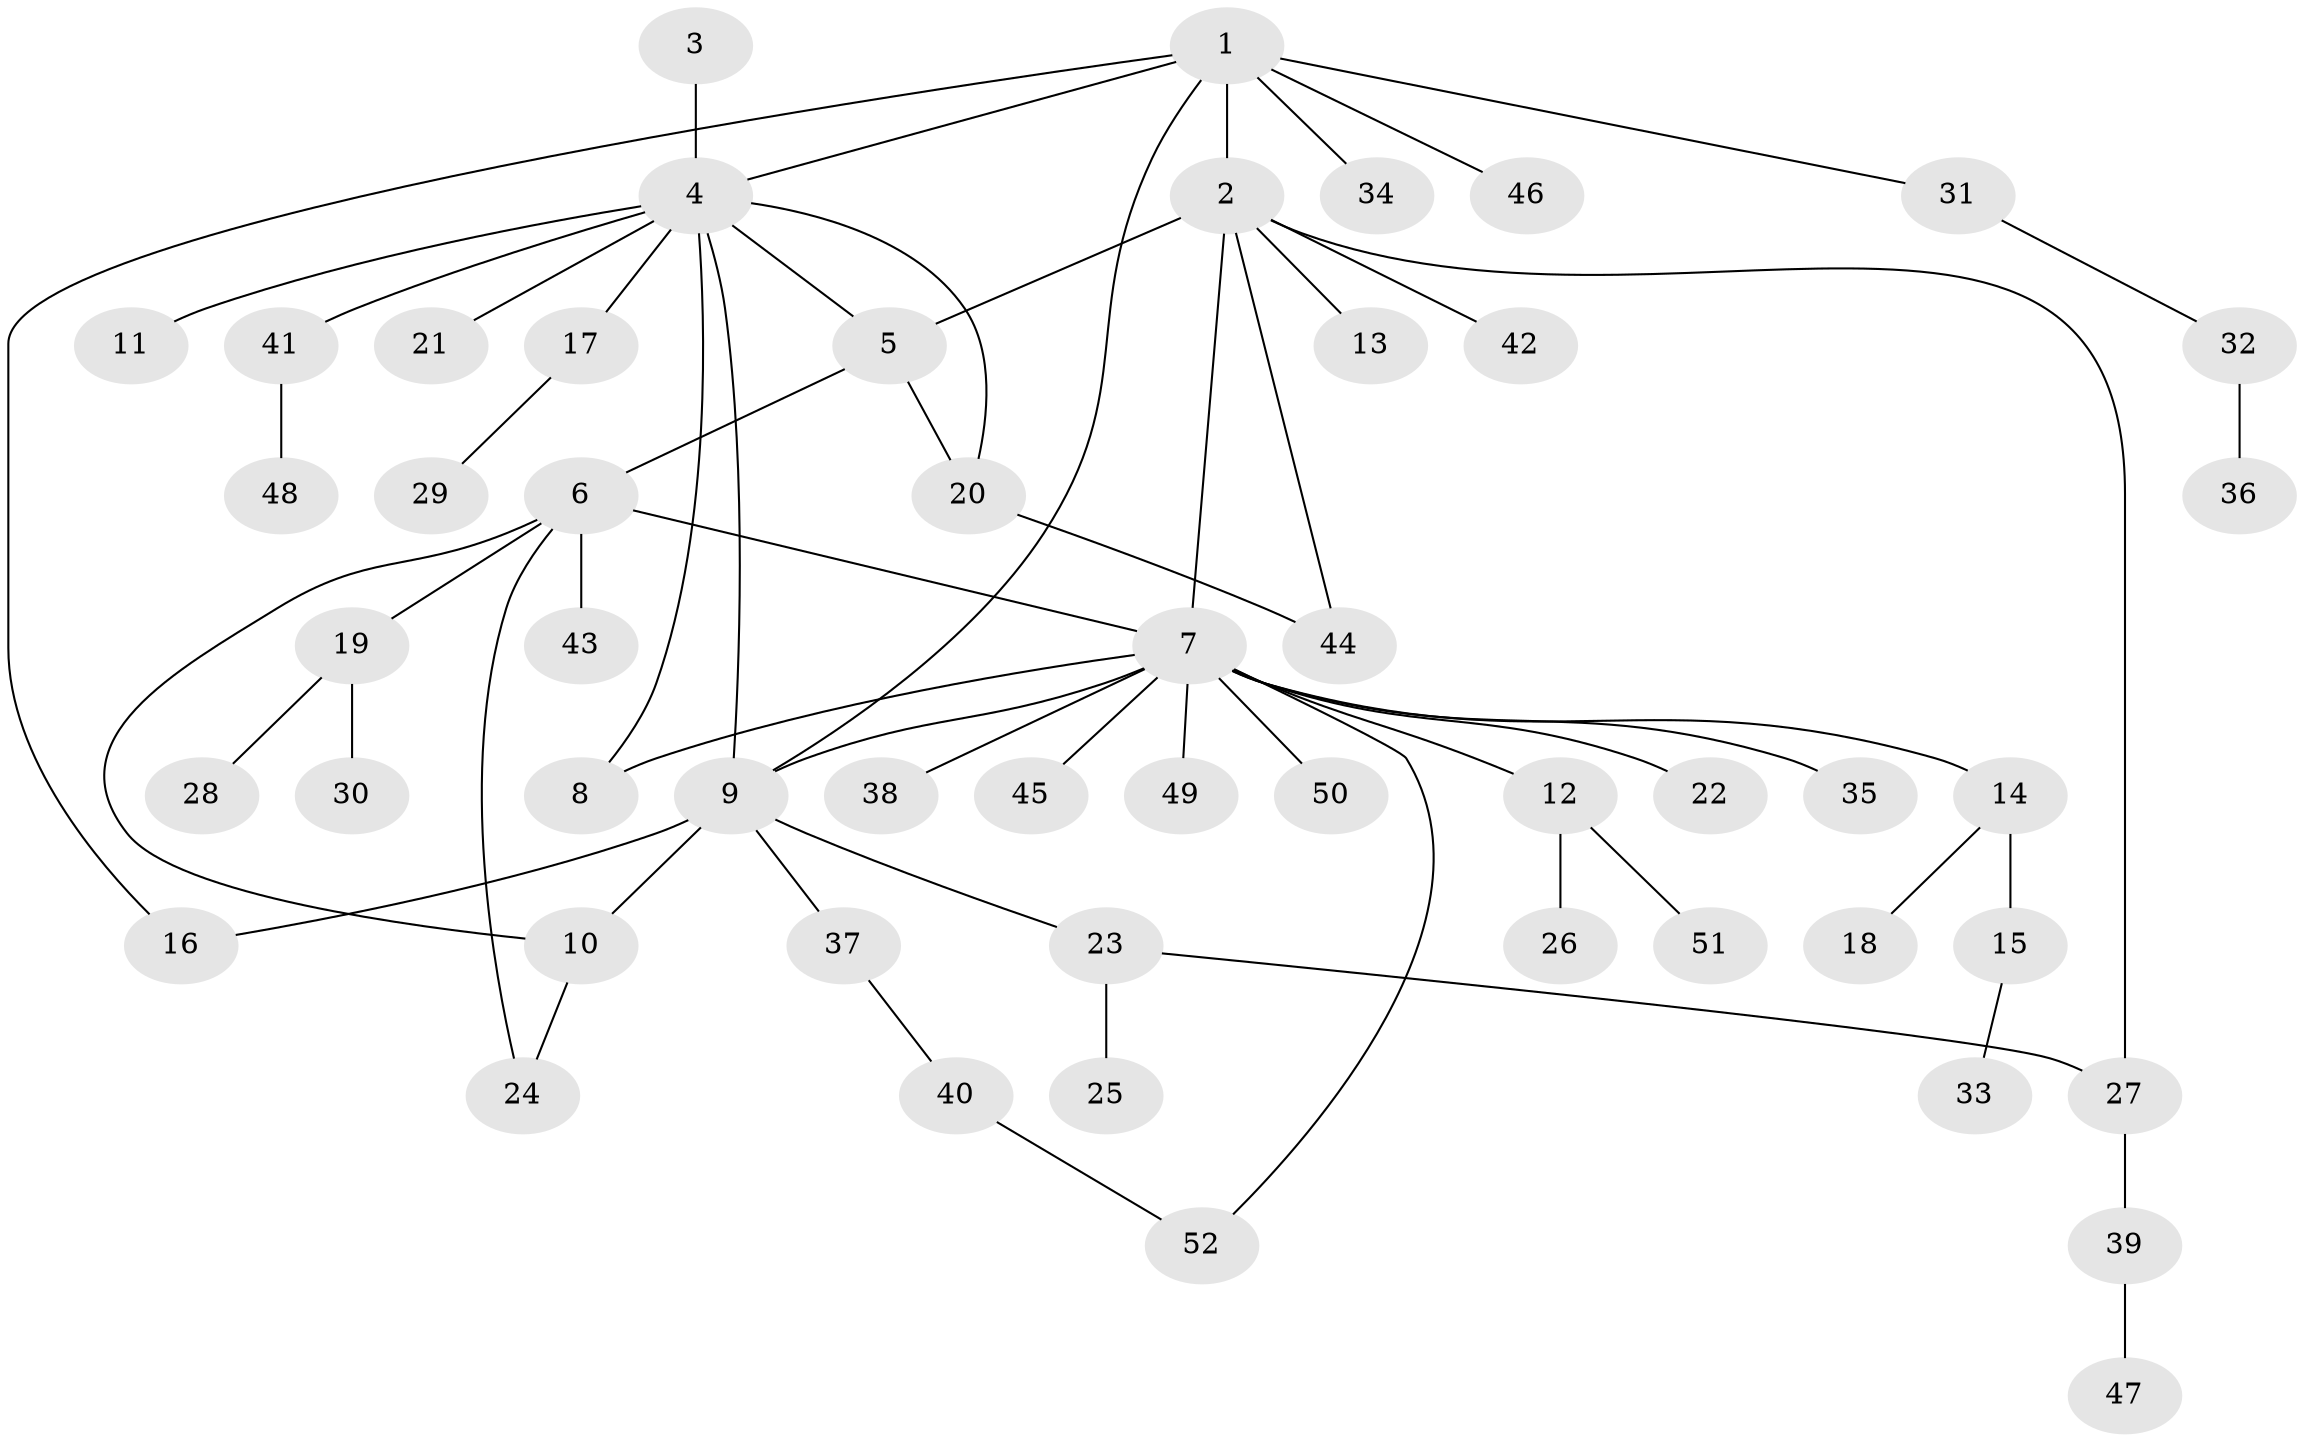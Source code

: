 // Generated by graph-tools (version 1.1) at 2025/56/03/09/25 04:56:07]
// undirected, 52 vertices, 63 edges
graph export_dot {
graph [start="1"]
  node [color=gray90,style=filled];
  1;
  2;
  3;
  4;
  5;
  6;
  7;
  8;
  9;
  10;
  11;
  12;
  13;
  14;
  15;
  16;
  17;
  18;
  19;
  20;
  21;
  22;
  23;
  24;
  25;
  26;
  27;
  28;
  29;
  30;
  31;
  32;
  33;
  34;
  35;
  36;
  37;
  38;
  39;
  40;
  41;
  42;
  43;
  44;
  45;
  46;
  47;
  48;
  49;
  50;
  51;
  52;
  1 -- 2;
  1 -- 4;
  1 -- 9;
  1 -- 16;
  1 -- 31;
  1 -- 34;
  1 -- 46;
  2 -- 5;
  2 -- 7;
  2 -- 13;
  2 -- 27;
  2 -- 42;
  2 -- 44;
  3 -- 4;
  4 -- 5;
  4 -- 8;
  4 -- 9;
  4 -- 11;
  4 -- 17;
  4 -- 20;
  4 -- 21;
  4 -- 41;
  5 -- 6;
  5 -- 20;
  6 -- 7;
  6 -- 10;
  6 -- 19;
  6 -- 24;
  6 -- 43;
  7 -- 8;
  7 -- 9;
  7 -- 12;
  7 -- 14;
  7 -- 22;
  7 -- 35;
  7 -- 38;
  7 -- 45;
  7 -- 49;
  7 -- 50;
  7 -- 52;
  9 -- 10;
  9 -- 16;
  9 -- 23;
  9 -- 37;
  10 -- 24;
  12 -- 26;
  12 -- 51;
  14 -- 15;
  14 -- 18;
  15 -- 33;
  17 -- 29;
  19 -- 28;
  19 -- 30;
  20 -- 44;
  23 -- 25;
  23 -- 27;
  27 -- 39;
  31 -- 32;
  32 -- 36;
  37 -- 40;
  39 -- 47;
  40 -- 52;
  41 -- 48;
}
